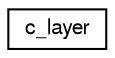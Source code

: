 digraph "Graphical Class Hierarchy"
{
 // LATEX_PDF_SIZE
  edge [fontname="FreeSans",fontsize="10",labelfontname="FreeSans",labelfontsize="10"];
  node [fontname="FreeSans",fontsize="10",shape=record];
  rankdir="LR";
  Node0 [label="c_layer",height=0.2,width=0.4,color="black", fillcolor="white", style="filled",URL="$classc__layer.html",tooltip=" "];
}

